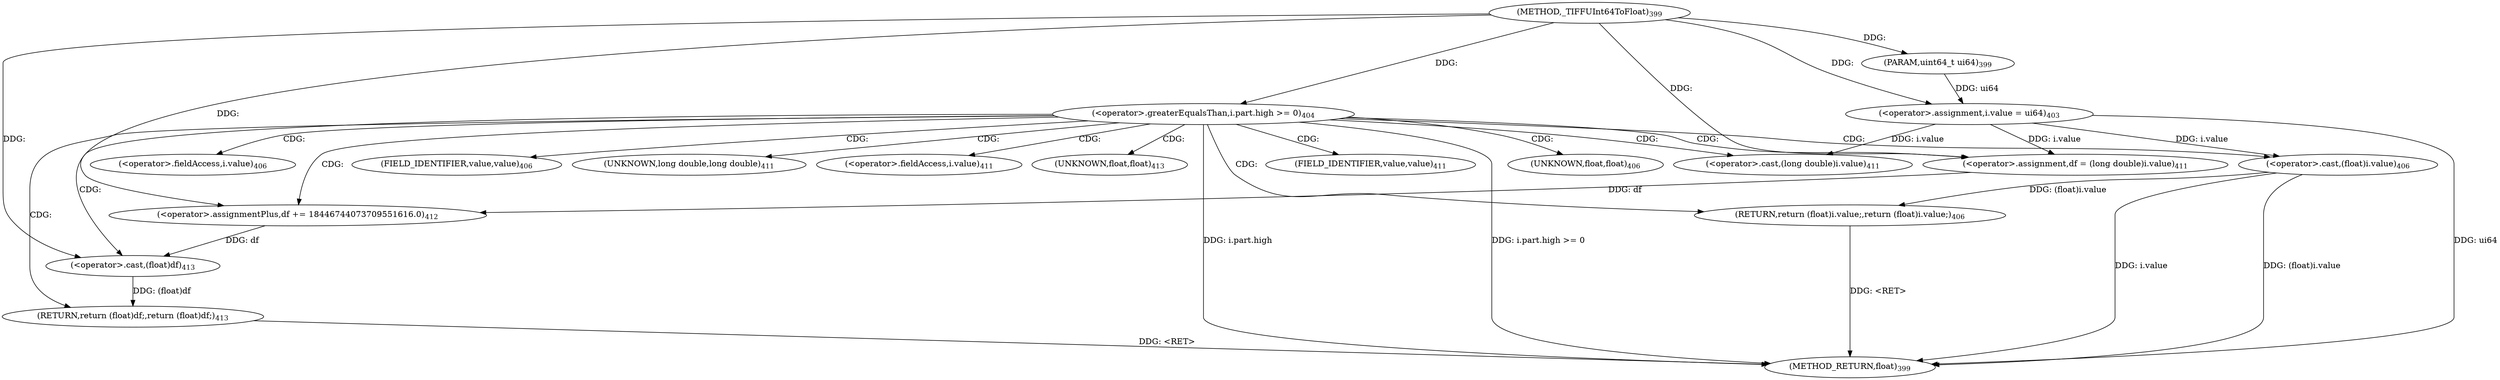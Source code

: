 digraph "_TIFFUInt64ToFloat" {  
"21518" [label = <(METHOD,_TIFFUInt64ToFloat)<SUB>399</SUB>> ]
"21559" [label = <(METHOD_RETURN,float)<SUB>399</SUB>> ]
"21519" [label = <(PARAM,uint64_t ui64)<SUB>399</SUB>> ]
"21522" [label = <(&lt;operator&gt;.assignment,i.value = ui64)<SUB>403</SUB>> ]
"21528" [label = <(&lt;operator&gt;.greaterEqualsThan,i.part.high &gt;= 0)<SUB>404</SUB>> ]
"21536" [label = <(RETURN,return (float)i.value;,return (float)i.value;)<SUB>406</SUB>> ]
"21537" [label = <(&lt;operator&gt;.cast,(float)i.value)<SUB>406</SUB>> ]
"21545" [label = <(&lt;operator&gt;.assignment,df = (long double)i.value)<SUB>411</SUB>> ]
"21552" [label = <(&lt;operator&gt;.assignmentPlus,df += 18446744073709551616.0)<SUB>412</SUB>> ]
"21555" [label = <(RETURN,return (float)df;,return (float)df;)<SUB>413</SUB>> ]
"21556" [label = <(&lt;operator&gt;.cast,(float)df)<SUB>413</SUB>> ]
"21547" [label = <(&lt;operator&gt;.cast,(long double)i.value)<SUB>411</SUB>> ]
"21538" [label = <(UNKNOWN,float,float)<SUB>406</SUB>> ]
"21539" [label = <(&lt;operator&gt;.fieldAccess,i.value)<SUB>406</SUB>> ]
"21541" [label = <(FIELD_IDENTIFIER,value,value)<SUB>406</SUB>> ]
"21548" [label = <(UNKNOWN,long double,long double)<SUB>411</SUB>> ]
"21549" [label = <(&lt;operator&gt;.fieldAccess,i.value)<SUB>411</SUB>> ]
"21557" [label = <(UNKNOWN,float,float)<SUB>413</SUB>> ]
"21551" [label = <(FIELD_IDENTIFIER,value,value)<SUB>411</SUB>> ]
  "21555" -> "21559"  [ label = "DDG: &lt;RET&gt;"] 
  "21536" -> "21559"  [ label = "DDG: &lt;RET&gt;"] 
  "21522" -> "21559"  [ label = "DDG: ui64"] 
  "21528" -> "21559"  [ label = "DDG: i.part.high"] 
  "21528" -> "21559"  [ label = "DDG: i.part.high &gt;= 0"] 
  "21537" -> "21559"  [ label = "DDG: i.value"] 
  "21537" -> "21559"  [ label = "DDG: (float)i.value"] 
  "21518" -> "21519"  [ label = "DDG: "] 
  "21519" -> "21522"  [ label = "DDG: ui64"] 
  "21518" -> "21522"  [ label = "DDG: "] 
  "21518" -> "21528"  [ label = "DDG: "] 
  "21537" -> "21536"  [ label = "DDG: (float)i.value"] 
  "21522" -> "21537"  [ label = "DDG: i.value"] 
  "21522" -> "21545"  [ label = "DDG: i.value"] 
  "21518" -> "21552"  [ label = "DDG: "] 
  "21556" -> "21555"  [ label = "DDG: (float)df"] 
  "21518" -> "21545"  [ label = "DDG: "] 
  "21545" -> "21552"  [ label = "DDG: df"] 
  "21552" -> "21556"  [ label = "DDG: df"] 
  "21518" -> "21556"  [ label = "DDG: "] 
  "21522" -> "21547"  [ label = "DDG: i.value"] 
  "21528" -> "21551"  [ label = "CDG: "] 
  "21528" -> "21539"  [ label = "CDG: "] 
  "21528" -> "21549"  [ label = "CDG: "] 
  "21528" -> "21557"  [ label = "CDG: "] 
  "21528" -> "21548"  [ label = "CDG: "] 
  "21528" -> "21537"  [ label = "CDG: "] 
  "21528" -> "21552"  [ label = "CDG: "] 
  "21528" -> "21538"  [ label = "CDG: "] 
  "21528" -> "21556"  [ label = "CDG: "] 
  "21528" -> "21541"  [ label = "CDG: "] 
  "21528" -> "21555"  [ label = "CDG: "] 
  "21528" -> "21545"  [ label = "CDG: "] 
  "21528" -> "21547"  [ label = "CDG: "] 
  "21528" -> "21536"  [ label = "CDG: "] 
}
